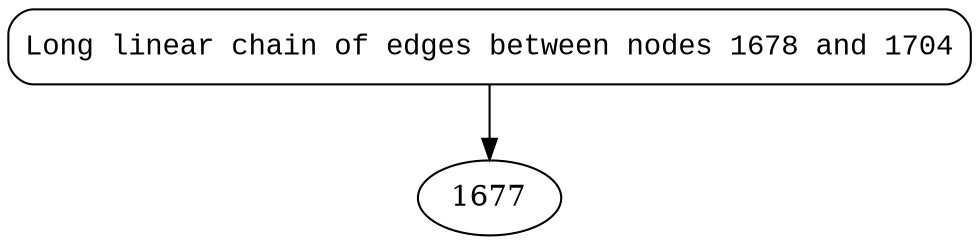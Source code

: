 digraph block1428 {
1678 [style="filled,bold" penwidth="1" fillcolor="white" fontname="Courier New" shape="Mrecord" label="Long linear chain of edges between nodes 1678 and 1704"]
1678 -> 1677[label=""]
}